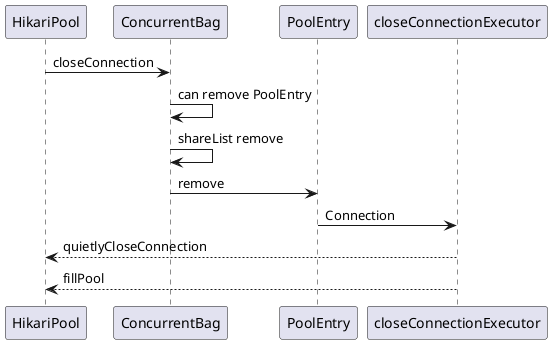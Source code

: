 @startuml
HikariPool -> ConcurrentBag: closeConnection
ConcurrentBag -> ConcurrentBag: can remove PoolEntry
ConcurrentBag -> ConcurrentBag: shareList remove
ConcurrentBag -> PoolEntry: remove
PoolEntry -> closeConnectionExecutor: Connection

closeConnectionExecutor --> HikariPool:quietlyCloseConnection
closeConnectionExecutor --> HikariPool:fillPool
@enduml
